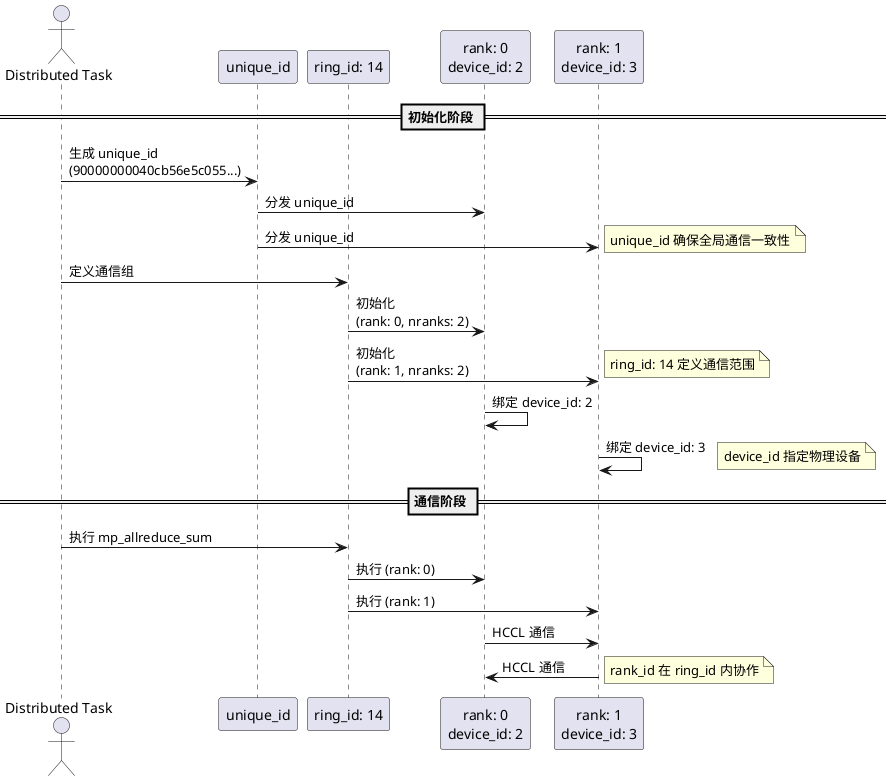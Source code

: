 @startuml
actor "Distributed Task" as Task
participant "unique_id" as UniqueID
participant "ring_id: 14" as Ring14
participant "rank: 0\ndevice_id: 2" as Rank0
participant "rank: 1\ndevice_id: 3" as Rank1

== 初始化阶段 ==
Task -> UniqueID: 生成 unique_id\n(90000000040cb56e5c055...)
UniqueID -> Rank0: 分发 unique_id
UniqueID -> Rank1: 分发 unique_id
note right: unique_id 确保全局通信一致性

Task -> Ring14: 定义通信组
Ring14 -> Rank0: 初始化\n(rank: 0, nranks: 2)
Ring14 -> Rank1: 初始化\n(rank: 1, nranks: 2)
note right: ring_id: 14 定义通信范围

Rank0 -> Rank0: 绑定 device_id: 2
Rank1 -> Rank1: 绑定 device_id: 3
note right: device_id 指定物理设备

== 通信阶段 ==
Task -> Ring14: 执行 mp_allreduce_sum
Ring14 -> Rank0: 执行 (rank: 0)
Ring14 -> Rank1: 执行 (rank: 1)
Rank0 -> Rank1: HCCL 通信
Rank1 -> Rank0: HCCL 通信
note right: rank_id 在 ring_id 内协作

@enduml